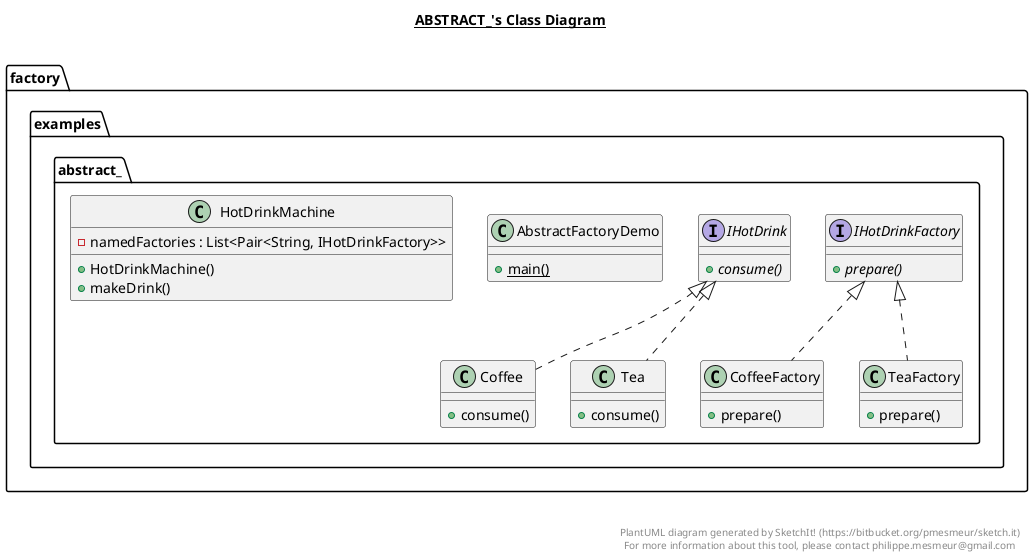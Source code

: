 @startuml

title __ABSTRACT_'s Class Diagram__\n

  namespace factory.examples.abstract_ {
    class factory.examples.abstract_.AbstractFactoryDemo {
        {static} + main()
    }
  }
  

  namespace factory.examples.abstract_ {
    class factory.examples.abstract_.Coffee {
        + consume()
    }
  }
  

  namespace factory.examples.abstract_ {
    class factory.examples.abstract_.CoffeeFactory {
        + prepare()
    }
  }
  

  namespace factory.examples.abstract_ {
    class factory.examples.abstract_.HotDrinkMachine {
        - namedFactories : List<Pair<String, IHotDrinkFactory>>
        + HotDrinkMachine()
        + makeDrink()
    }
  }
  

  namespace factory.examples.abstract_ {
    interface factory.examples.abstract_.IHotDrink {
        {abstract} + consume()
    }
  }
  

  namespace factory.examples.abstract_ {
    interface factory.examples.abstract_.IHotDrinkFactory {
        {abstract} + prepare()
    }
  }
  

  namespace factory.examples.abstract_ {
    class factory.examples.abstract_.Tea {
        + consume()
    }
  }
  

  namespace factory.examples.abstract_ {
    class factory.examples.abstract_.TeaFactory {
        + prepare()
    }
  }
  

  factory.examples.abstract_.Coffee .up.|> factory.examples.abstract_.IHotDrink
  factory.examples.abstract_.CoffeeFactory .up.|> factory.examples.abstract_.IHotDrinkFactory
  factory.examples.abstract_.Tea .up.|> factory.examples.abstract_.IHotDrink
  factory.examples.abstract_.TeaFactory .up.|> factory.examples.abstract_.IHotDrinkFactory


right footer


PlantUML diagram generated by SketchIt! (https://bitbucket.org/pmesmeur/sketch.it)
For more information about this tool, please contact philippe.mesmeur@gmail.com
endfooter

@enduml
